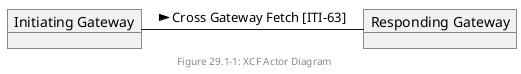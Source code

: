 @startuml
object "Initiating Gateway" as init
object "Responding Gateway" as resp
init - resp : Cross Gateway Fetch [ITI-63] >
footer Figure 29.1-1: XCF Actor Diagram
@enduml